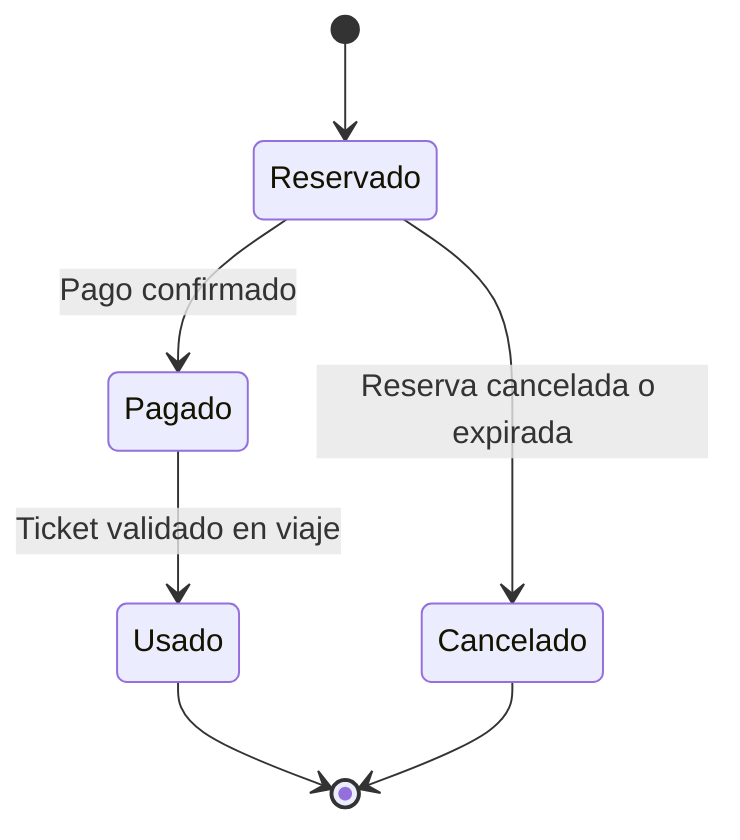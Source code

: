 %% Diagrama de Estados: Ticket
stateDiagram-v2
    [*] --> Reservado
    Reservado --> Pagado : Pago confirmado
    Pagado --> Usado : Ticket validado en viaje
    Usado --> [*]
    Reservado --> Cancelado : Reserva cancelada o expirada
    Cancelado --> [*]